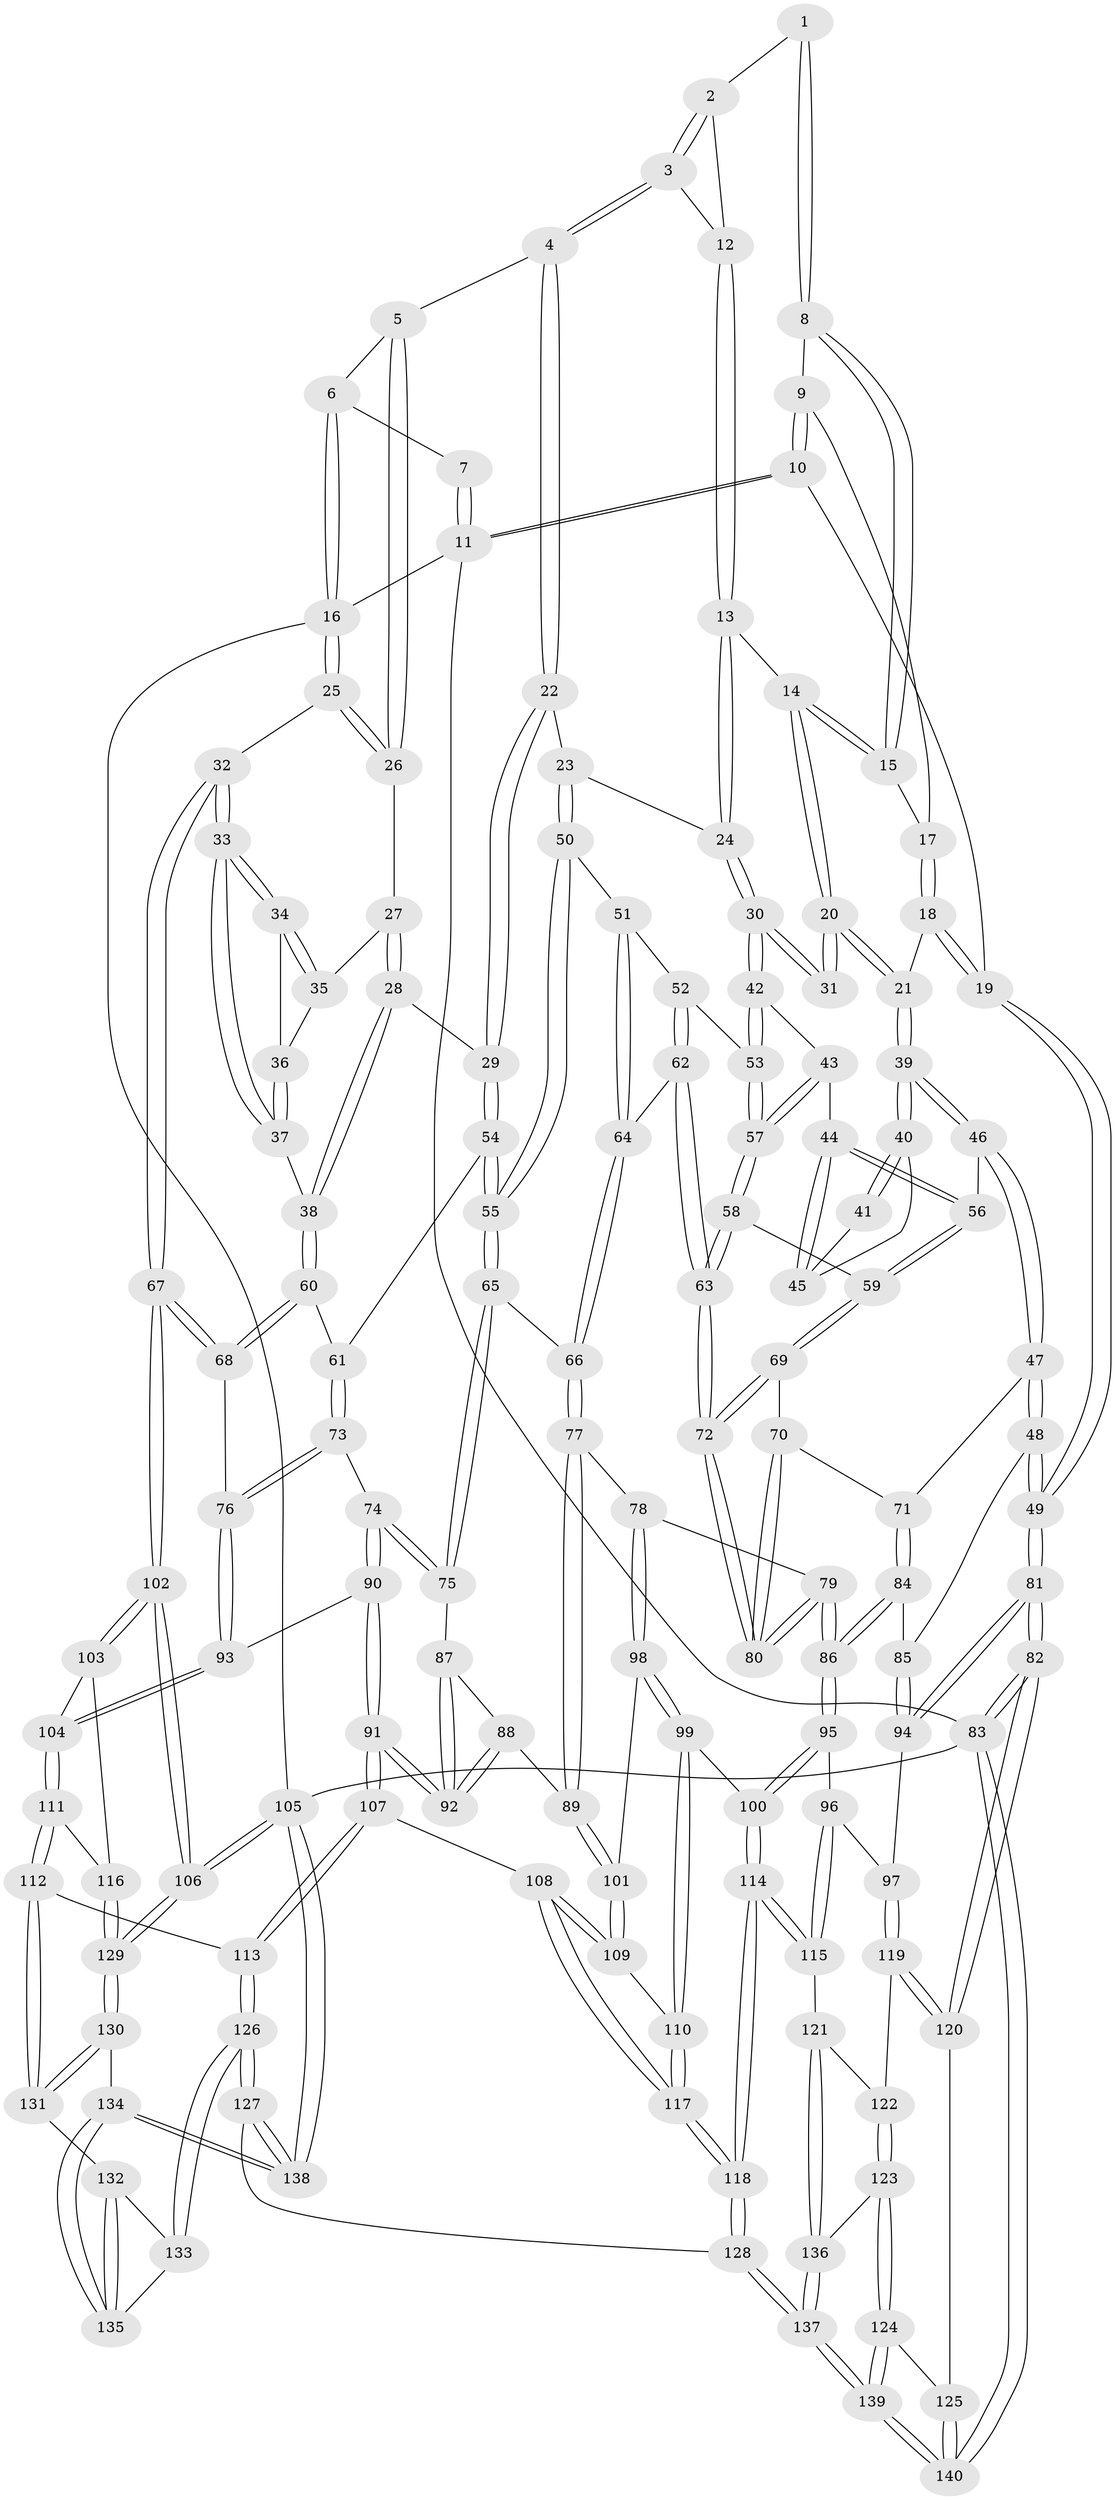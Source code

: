 // Generated by graph-tools (version 1.1) at 2025/03/03/09/25 03:03:19]
// undirected, 140 vertices, 347 edges
graph export_dot {
graph [start="1"]
  node [color=gray90,style=filled];
  1 [pos="+0.2645840170433003+0"];
  2 [pos="+0.3960222792068965+0"];
  3 [pos="+0.5681409876145228+0.06641043554719589"];
  4 [pos="+0.6192144367738497+0.059413915661444605"];
  5 [pos="+0.6838490695252751+0"];
  6 [pos="+0.7024291774475382+0"];
  7 [pos="+0.26006935881433063+0"];
  8 [pos="+0.24936098846647176+0.011354503845886809"];
  9 [pos="+0.05522509150492592+0.07626703795047589"];
  10 [pos="+0+0"];
  11 [pos="+0+0"];
  12 [pos="+0.43793166271357004+0.10377004355406604"];
  13 [pos="+0.3946732443785155+0.14610359912165544"];
  14 [pos="+0.2544523133789564+0.06191522850029819"];
  15 [pos="+0.2521951912953348+0.05614561509690939"];
  16 [pos="+1+0"];
  17 [pos="+0.10457660403020719+0.1302872787728459"];
  18 [pos="+0.09809801305909228+0.20361263088178833"];
  19 [pos="+0+0.02033967261947845"];
  20 [pos="+0.23380073500756432+0.17429865963905297"];
  21 [pos="+0.1173417853853856+0.23891898109850163"];
  22 [pos="+0.5727080481901687+0.2222337219246396"];
  23 [pos="+0.464295831149787+0.24581136127581837"];
  24 [pos="+0.40534891517711713+0.22419601890180318"];
  25 [pos="+1+0.13632752780870105"];
  26 [pos="+0.8089091338508801+0.14858127128272045"];
  27 [pos="+0.8084544316255958+0.15161823192218427"];
  28 [pos="+0.732756281177667+0.3050062862439845"];
  29 [pos="+0.6119110672935298+0.285352055903855"];
  30 [pos="+0.34671382743269547+0.2661715399579543"];
  31 [pos="+0.29005959753015126+0.25155728137131417"];
  32 [pos="+1+0.39113126591428465"];
  33 [pos="+1+0.37381734553778073"];
  34 [pos="+0.9271346280849071+0.3083657001052574"];
  35 [pos="+0.8562582056117732+0.24199499036170616"];
  36 [pos="+0.8448952651171197+0.3199534590655366"];
  37 [pos="+0.7921588079554079+0.35955366469569694"];
  38 [pos="+0.7656328604690413+0.3697628200238563"];
  39 [pos="+0.10729099823514475+0.304894620937234"];
  40 [pos="+0.15339955259187102+0.29988882974064474"];
  41 [pos="+0.2748723752713229+0.2644929235667724"];
  42 [pos="+0.34741944447703466+0.3068941668770547"];
  43 [pos="+0.2717317452434063+0.36206390813944606"];
  44 [pos="+0.25264301513350756+0.3592459643792515"];
  45 [pos="+0.24904218410295825+0.3266403074794346"];
  46 [pos="+0.08702545273632291+0.34208840932787365"];
  47 [pos="+0.02853539436762493+0.3861241492064294"];
  48 [pos="+0+0.41338379929281216"];
  49 [pos="+0+0.4365510744124048"];
  50 [pos="+0.46915732963058854+0.36167319449927154"];
  51 [pos="+0.43080404429958863+0.37079434341265965"];
  52 [pos="+0.3876408619900372+0.36594403546702775"];
  53 [pos="+0.3610823819904339+0.342001068095795"];
  54 [pos="+0.5621882061846659+0.4150357051539995"];
  55 [pos="+0.5520145253595123+0.4258003944426736"];
  56 [pos="+0.2102813742028901+0.3883607000075735"];
  57 [pos="+0.3073192551999573+0.41172620707773505"];
  58 [pos="+0.3069076529349333+0.41991562470949634"];
  59 [pos="+0.23067011585942174+0.4300607694455671"];
  60 [pos="+0.7650274620809466+0.38213149658502377"];
  61 [pos="+0.7559577313491553+0.416049842627721"];
  62 [pos="+0.36866278991854223+0.45954080400015473"];
  63 [pos="+0.3433190569166018+0.47385798579424426"];
  64 [pos="+0.41912600441663045+0.45962293844477126"];
  65 [pos="+0.5511866457835606+0.4305390088897995"];
  66 [pos="+0.4926183929975994+0.4864428241003436"];
  67 [pos="+1+0.4213814244488358"];
  68 [pos="+1+0.4568678594273687"];
  69 [pos="+0.22956183961298568+0.43693094408262045"];
  70 [pos="+0.2084956904929782+0.4892003131072474"];
  71 [pos="+0.1930616287819341+0.5011544586643091"];
  72 [pos="+0.33225025104928496+0.5018878320770198"];
  73 [pos="+0.7630148096403885+0.46891062747199175"];
  74 [pos="+0.7420477647124486+0.5124346694815615"];
  75 [pos="+0.624235779997455+0.5160864877597952"];
  76 [pos="+0.9600953420012097+0.5066369370475707"];
  77 [pos="+0.4779054543922294+0.5490852326962625"];
  78 [pos="+0.422451723166141+0.5801599707423484"];
  79 [pos="+0.3347588030614175+0.5502657459857592"];
  80 [pos="+0.32968604434896615+0.5123437885723644"];
  81 [pos="+0+0.6128886895650264"];
  82 [pos="+0+0.6913598540438881"];
  83 [pos="+0+1"];
  84 [pos="+0.18497214237633286+0.5729837834032266"];
  85 [pos="+0.13628744898672798+0.575945331980252"];
  86 [pos="+0.25225638496995917+0.6414115225677254"];
  87 [pos="+0.6224118323885182+0.5218261063112188"];
  88 [pos="+0.5766066002691737+0.6109378317889489"];
  89 [pos="+0.5552021356786143+0.6186400372542616"];
  90 [pos="+0.7670022892165174+0.6470772302656165"];
  91 [pos="+0.7249553530250288+0.6739900823634355"];
  92 [pos="+0.6950984618249504+0.6577022303345709"];
  93 [pos="+0.842223171718577+0.662907294060349"];
  94 [pos="+0.058229882177260925+0.6563659510061164"];
  95 [pos="+0.25266902884291637+0.6526566381511169"];
  96 [pos="+0.22702100961011+0.690369761022437"];
  97 [pos="+0.15009356661165502+0.7401065315771143"];
  98 [pos="+0.4224129734643315+0.664667575065091"];
  99 [pos="+0.40568581379067187+0.7111014973255794"];
  100 [pos="+0.388252331326294+0.7167892432745626"];
  101 [pos="+0.5479506554049006+0.6393053976469106"];
  102 [pos="+1+0.6762231092217734"];
  103 [pos="+0.938738918108473+0.7134796151223055"];
  104 [pos="+0.8646620729859837+0.6905055583702319"];
  105 [pos="+1+1"];
  106 [pos="+1+1"];
  107 [pos="+0.6775420374907375+0.7636980322035322"];
  108 [pos="+0.6473487824974612+0.7660378522392596"];
  109 [pos="+0.547142331913938+0.6991018433860103"];
  110 [pos="+0.4756783180156444+0.7480639173631345"];
  111 [pos="+0.8482199213240673+0.794646093149999"];
  112 [pos="+0.8221245583647618+0.8323293746818315"];
  113 [pos="+0.6912735684473298+0.7895106022569652"];
  114 [pos="+0.33808066666133063+0.8437170322856201"];
  115 [pos="+0.3086467256493394+0.839983232987476"];
  116 [pos="+0.9495271122292736+0.8368679220196876"];
  117 [pos="+0.5095752113259814+0.8693160365226571"];
  118 [pos="+0.47212504771269304+0.990681550811935"];
  119 [pos="+0.14790142989109278+0.7475524635306197"];
  120 [pos="+0.085354729293135+0.8104592169864456"];
  121 [pos="+0.252870308645509+0.861069211920555"];
  122 [pos="+0.16962834670756638+0.7789348363575014"];
  123 [pos="+0.1730847307467525+0.8954517807064587"];
  124 [pos="+0.16268537045629342+0.9011837433260449"];
  125 [pos="+0.08388697116853502+0.888278852098654"];
  126 [pos="+0.6909414282957163+0.905378593611528"];
  127 [pos="+0.5901782008032059+1"];
  128 [pos="+0.5011628711642788+1"];
  129 [pos="+1+1"];
  130 [pos="+0.8876529767329507+0.9135317763870493"];
  131 [pos="+0.8240073036430634+0.8444895382714748"];
  132 [pos="+0.8124775422608839+0.8577366546180706"];
  133 [pos="+0.7388768541528513+0.8954292602660461"];
  134 [pos="+0.7977511897564491+0.9356961184036418"];
  135 [pos="+0.793883414588016+0.9141547922435803"];
  136 [pos="+0.23970059104879662+0.8786886621133637"];
  137 [pos="+0.28589338640275125+1"];
  138 [pos="+0.6393807516205813+1"];
  139 [pos="+0.2558848124207562+1"];
  140 [pos="+0+1"];
  1 -- 2;
  1 -- 8;
  1 -- 8;
  2 -- 3;
  2 -- 3;
  2 -- 12;
  3 -- 4;
  3 -- 4;
  3 -- 12;
  4 -- 5;
  4 -- 22;
  4 -- 22;
  5 -- 6;
  5 -- 26;
  5 -- 26;
  6 -- 7;
  6 -- 16;
  6 -- 16;
  7 -- 11;
  7 -- 11;
  8 -- 9;
  8 -- 15;
  8 -- 15;
  9 -- 10;
  9 -- 10;
  9 -- 17;
  10 -- 11;
  10 -- 11;
  10 -- 19;
  11 -- 16;
  11 -- 83;
  12 -- 13;
  12 -- 13;
  13 -- 14;
  13 -- 24;
  13 -- 24;
  14 -- 15;
  14 -- 15;
  14 -- 20;
  14 -- 20;
  15 -- 17;
  16 -- 25;
  16 -- 25;
  16 -- 105;
  17 -- 18;
  17 -- 18;
  18 -- 19;
  18 -- 19;
  18 -- 21;
  19 -- 49;
  19 -- 49;
  20 -- 21;
  20 -- 21;
  20 -- 31;
  20 -- 31;
  21 -- 39;
  21 -- 39;
  22 -- 23;
  22 -- 29;
  22 -- 29;
  23 -- 24;
  23 -- 50;
  23 -- 50;
  24 -- 30;
  24 -- 30;
  25 -- 26;
  25 -- 26;
  25 -- 32;
  26 -- 27;
  27 -- 28;
  27 -- 28;
  27 -- 35;
  28 -- 29;
  28 -- 38;
  28 -- 38;
  29 -- 54;
  29 -- 54;
  30 -- 31;
  30 -- 31;
  30 -- 42;
  30 -- 42;
  32 -- 33;
  32 -- 33;
  32 -- 67;
  32 -- 67;
  33 -- 34;
  33 -- 34;
  33 -- 37;
  33 -- 37;
  34 -- 35;
  34 -- 35;
  34 -- 36;
  35 -- 36;
  36 -- 37;
  36 -- 37;
  37 -- 38;
  38 -- 60;
  38 -- 60;
  39 -- 40;
  39 -- 40;
  39 -- 46;
  39 -- 46;
  40 -- 41;
  40 -- 41;
  40 -- 45;
  41 -- 45;
  42 -- 43;
  42 -- 53;
  42 -- 53;
  43 -- 44;
  43 -- 57;
  43 -- 57;
  44 -- 45;
  44 -- 45;
  44 -- 56;
  44 -- 56;
  46 -- 47;
  46 -- 47;
  46 -- 56;
  47 -- 48;
  47 -- 48;
  47 -- 71;
  48 -- 49;
  48 -- 49;
  48 -- 85;
  49 -- 81;
  49 -- 81;
  50 -- 51;
  50 -- 55;
  50 -- 55;
  51 -- 52;
  51 -- 64;
  51 -- 64;
  52 -- 53;
  52 -- 62;
  52 -- 62;
  53 -- 57;
  53 -- 57;
  54 -- 55;
  54 -- 55;
  54 -- 61;
  55 -- 65;
  55 -- 65;
  56 -- 59;
  56 -- 59;
  57 -- 58;
  57 -- 58;
  58 -- 59;
  58 -- 63;
  58 -- 63;
  59 -- 69;
  59 -- 69;
  60 -- 61;
  60 -- 68;
  60 -- 68;
  61 -- 73;
  61 -- 73;
  62 -- 63;
  62 -- 63;
  62 -- 64;
  63 -- 72;
  63 -- 72;
  64 -- 66;
  64 -- 66;
  65 -- 66;
  65 -- 75;
  65 -- 75;
  66 -- 77;
  66 -- 77;
  67 -- 68;
  67 -- 68;
  67 -- 102;
  67 -- 102;
  68 -- 76;
  69 -- 70;
  69 -- 72;
  69 -- 72;
  70 -- 71;
  70 -- 80;
  70 -- 80;
  71 -- 84;
  71 -- 84;
  72 -- 80;
  72 -- 80;
  73 -- 74;
  73 -- 76;
  73 -- 76;
  74 -- 75;
  74 -- 75;
  74 -- 90;
  74 -- 90;
  75 -- 87;
  76 -- 93;
  76 -- 93;
  77 -- 78;
  77 -- 89;
  77 -- 89;
  78 -- 79;
  78 -- 98;
  78 -- 98;
  79 -- 80;
  79 -- 80;
  79 -- 86;
  79 -- 86;
  81 -- 82;
  81 -- 82;
  81 -- 94;
  81 -- 94;
  82 -- 83;
  82 -- 83;
  82 -- 120;
  82 -- 120;
  83 -- 140;
  83 -- 140;
  83 -- 105;
  84 -- 85;
  84 -- 86;
  84 -- 86;
  85 -- 94;
  85 -- 94;
  86 -- 95;
  86 -- 95;
  87 -- 88;
  87 -- 92;
  87 -- 92;
  88 -- 89;
  88 -- 92;
  88 -- 92;
  89 -- 101;
  89 -- 101;
  90 -- 91;
  90 -- 91;
  90 -- 93;
  91 -- 92;
  91 -- 92;
  91 -- 107;
  91 -- 107;
  93 -- 104;
  93 -- 104;
  94 -- 97;
  95 -- 96;
  95 -- 100;
  95 -- 100;
  96 -- 97;
  96 -- 115;
  96 -- 115;
  97 -- 119;
  97 -- 119;
  98 -- 99;
  98 -- 99;
  98 -- 101;
  99 -- 100;
  99 -- 110;
  99 -- 110;
  100 -- 114;
  100 -- 114;
  101 -- 109;
  101 -- 109;
  102 -- 103;
  102 -- 103;
  102 -- 106;
  102 -- 106;
  103 -- 104;
  103 -- 116;
  104 -- 111;
  104 -- 111;
  105 -- 106;
  105 -- 106;
  105 -- 138;
  105 -- 138;
  106 -- 129;
  106 -- 129;
  107 -- 108;
  107 -- 113;
  107 -- 113;
  108 -- 109;
  108 -- 109;
  108 -- 117;
  108 -- 117;
  109 -- 110;
  110 -- 117;
  110 -- 117;
  111 -- 112;
  111 -- 112;
  111 -- 116;
  112 -- 113;
  112 -- 131;
  112 -- 131;
  113 -- 126;
  113 -- 126;
  114 -- 115;
  114 -- 115;
  114 -- 118;
  114 -- 118;
  115 -- 121;
  116 -- 129;
  116 -- 129;
  117 -- 118;
  117 -- 118;
  118 -- 128;
  118 -- 128;
  119 -- 120;
  119 -- 120;
  119 -- 122;
  120 -- 125;
  121 -- 122;
  121 -- 136;
  121 -- 136;
  122 -- 123;
  122 -- 123;
  123 -- 124;
  123 -- 124;
  123 -- 136;
  124 -- 125;
  124 -- 139;
  124 -- 139;
  125 -- 140;
  125 -- 140;
  126 -- 127;
  126 -- 127;
  126 -- 133;
  126 -- 133;
  127 -- 128;
  127 -- 138;
  127 -- 138;
  128 -- 137;
  128 -- 137;
  129 -- 130;
  129 -- 130;
  130 -- 131;
  130 -- 131;
  130 -- 134;
  131 -- 132;
  132 -- 133;
  132 -- 135;
  132 -- 135;
  133 -- 135;
  134 -- 135;
  134 -- 135;
  134 -- 138;
  134 -- 138;
  136 -- 137;
  136 -- 137;
  137 -- 139;
  137 -- 139;
  139 -- 140;
  139 -- 140;
}
